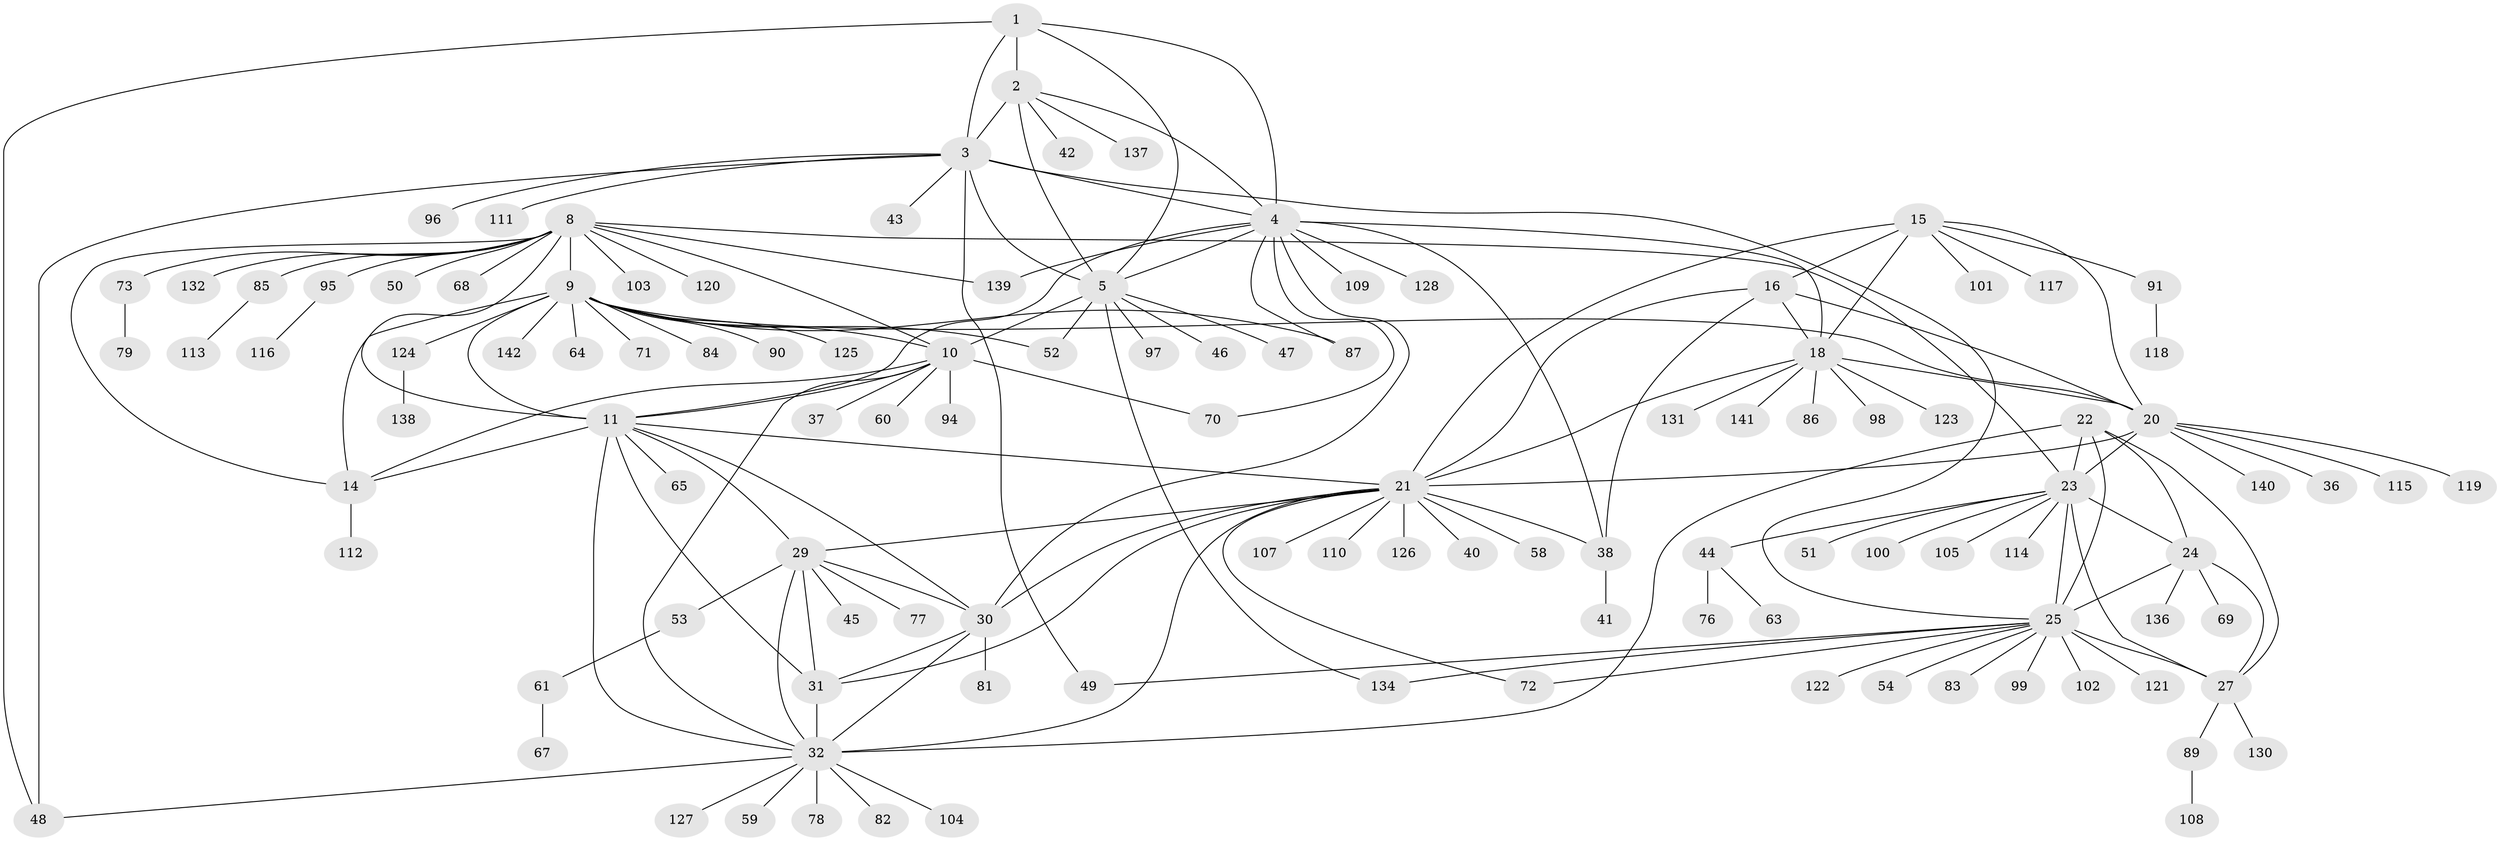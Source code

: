 // Generated by graph-tools (version 1.1) at 2025/24/03/03/25 07:24:15]
// undirected, 115 vertices, 167 edges
graph export_dot {
graph [start="1"]
  node [color=gray90,style=filled];
  1 [super="+55"];
  2 [super="+39"];
  3 [super="+7"];
  4 [super="+57"];
  5 [super="+6"];
  8 [super="+13"];
  9 [super="+12"];
  10 [super="+93"];
  11 [super="+33"];
  14;
  15 [super="+19"];
  16 [super="+17"];
  18 [super="+66"];
  20 [super="+133"];
  21 [super="+35"];
  22 [super="+62"];
  23 [super="+26"];
  24 [super="+74"];
  25 [super="+28"];
  27;
  29;
  30 [super="+88"];
  31 [super="+75"];
  32 [super="+34"];
  36;
  37;
  38 [super="+56"];
  40;
  41;
  42 [super="+92"];
  43;
  44;
  45 [super="+106"];
  46 [super="+80"];
  47;
  48 [super="+129"];
  49;
  50;
  51;
  52;
  53;
  54 [super="+144"];
  58;
  59;
  60;
  61;
  63;
  64;
  65;
  67;
  68;
  69;
  70;
  71;
  72;
  73;
  76;
  77;
  78;
  79;
  81;
  82;
  83;
  84;
  85 [super="+143"];
  86;
  87;
  89;
  90;
  91;
  94;
  95;
  96;
  97;
  98;
  99;
  100;
  101;
  102;
  103;
  104;
  105;
  107;
  108 [super="+135"];
  109;
  110;
  111;
  112;
  113;
  114;
  115;
  116;
  117;
  118;
  119;
  120;
  121;
  122;
  123;
  124;
  125;
  126;
  127;
  128;
  130;
  131;
  132;
  134;
  136;
  137;
  138;
  139;
  140;
  141;
  142;
  1 -- 2;
  1 -- 3 [weight=2];
  1 -- 4;
  1 -- 5 [weight=2];
  1 -- 48;
  2 -- 3 [weight=2];
  2 -- 4;
  2 -- 5 [weight=2];
  2 -- 42;
  2 -- 137;
  3 -- 4 [weight=2];
  3 -- 5 [weight=4];
  3 -- 43;
  3 -- 96;
  3 -- 111;
  3 -- 48;
  3 -- 49;
  3 -- 25;
  4 -- 5 [weight=2];
  4 -- 18;
  4 -- 30;
  4 -- 38;
  4 -- 70;
  4 -- 87;
  4 -- 128;
  4 -- 139;
  4 -- 109;
  4 -- 11;
  5 -- 47;
  5 -- 97;
  5 -- 134;
  5 -- 10;
  5 -- 46;
  5 -- 52;
  8 -- 9 [weight=4];
  8 -- 10 [weight=2];
  8 -- 11 [weight=2];
  8 -- 14 [weight=2];
  8 -- 50;
  8 -- 73;
  8 -- 85;
  8 -- 95;
  8 -- 103;
  8 -- 120;
  8 -- 132;
  8 -- 68;
  8 -- 139;
  8 -- 23;
  9 -- 10 [weight=2];
  9 -- 11 [weight=2];
  9 -- 14 [weight=2];
  9 -- 52;
  9 -- 84;
  9 -- 87;
  9 -- 90;
  9 -- 124;
  9 -- 142;
  9 -- 64;
  9 -- 71;
  9 -- 20;
  9 -- 125;
  10 -- 11;
  10 -- 14;
  10 -- 37;
  10 -- 60;
  10 -- 70;
  10 -- 94;
  10 -- 32;
  11 -- 14;
  11 -- 32 [weight=2];
  11 -- 65;
  11 -- 21;
  11 -- 29;
  11 -- 30;
  11 -- 31;
  14 -- 112;
  15 -- 16 [weight=4];
  15 -- 18 [weight=2];
  15 -- 20 [weight=2];
  15 -- 21 [weight=2];
  15 -- 91;
  15 -- 101;
  15 -- 117;
  16 -- 18 [weight=2];
  16 -- 20 [weight=2];
  16 -- 21 [weight=2];
  16 -- 38;
  18 -- 20;
  18 -- 21;
  18 -- 86;
  18 -- 98;
  18 -- 123;
  18 -- 131;
  18 -- 141;
  20 -- 21;
  20 -- 36;
  20 -- 115;
  20 -- 119;
  20 -- 140;
  20 -- 23;
  21 -- 40;
  21 -- 107;
  21 -- 32 [weight=2];
  21 -- 126;
  21 -- 72;
  21 -- 110;
  21 -- 58;
  21 -- 29;
  21 -- 30;
  21 -- 31;
  21 -- 38;
  22 -- 23 [weight=2];
  22 -- 24;
  22 -- 25 [weight=2];
  22 -- 27;
  22 -- 32;
  23 -- 24 [weight=2];
  23 -- 25 [weight=4];
  23 -- 27 [weight=2];
  23 -- 44;
  23 -- 51;
  23 -- 100;
  23 -- 105;
  23 -- 114;
  24 -- 25 [weight=2];
  24 -- 27;
  24 -- 69;
  24 -- 136;
  25 -- 27 [weight=2];
  25 -- 72;
  25 -- 102;
  25 -- 121;
  25 -- 122;
  25 -- 99;
  25 -- 134;
  25 -- 49;
  25 -- 83;
  25 -- 54;
  27 -- 89;
  27 -- 130;
  29 -- 30;
  29 -- 31;
  29 -- 32 [weight=2];
  29 -- 45;
  29 -- 53;
  29 -- 77;
  30 -- 31;
  30 -- 32 [weight=2];
  30 -- 81;
  31 -- 32 [weight=2];
  32 -- 59;
  32 -- 82;
  32 -- 104;
  32 -- 78;
  32 -- 48;
  32 -- 127;
  38 -- 41;
  44 -- 63;
  44 -- 76;
  53 -- 61;
  61 -- 67;
  73 -- 79;
  85 -- 113;
  89 -- 108;
  91 -- 118;
  95 -- 116;
  124 -- 138;
}
